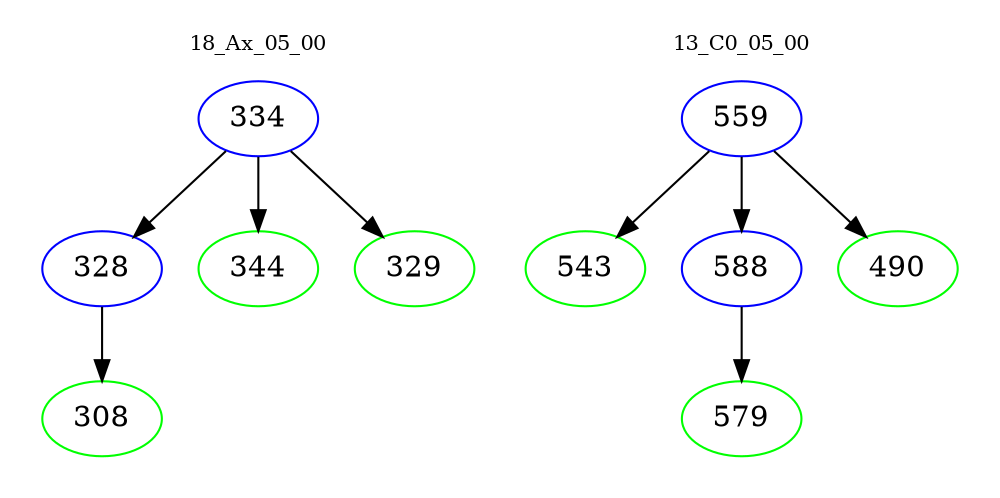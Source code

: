 digraph{
subgraph cluster_0 {
color = white
label = "18_Ax_05_00";
fontsize=10;
T0_334 [label="334", color="blue"]
T0_334 -> T0_328 [color="black"]
T0_328 [label="328", color="blue"]
T0_328 -> T0_308 [color="black"]
T0_308 [label="308", color="green"]
T0_334 -> T0_344 [color="black"]
T0_344 [label="344", color="green"]
T0_334 -> T0_329 [color="black"]
T0_329 [label="329", color="green"]
}
subgraph cluster_1 {
color = white
label = "13_C0_05_00";
fontsize=10;
T1_559 [label="559", color="blue"]
T1_559 -> T1_543 [color="black"]
T1_543 [label="543", color="green"]
T1_559 -> T1_588 [color="black"]
T1_588 [label="588", color="blue"]
T1_588 -> T1_579 [color="black"]
T1_579 [label="579", color="green"]
T1_559 -> T1_490 [color="black"]
T1_490 [label="490", color="green"]
}
}
